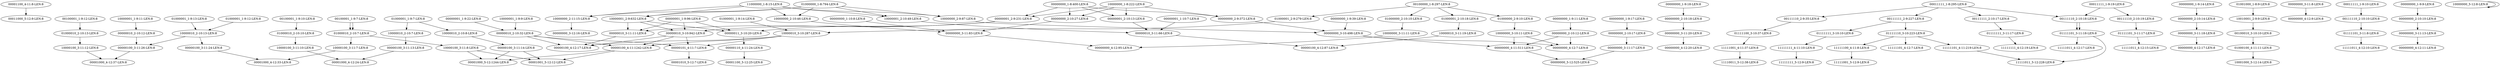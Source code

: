 digraph G {
    "00001100_4-11:8-LEN:8" -> "00011000_5-12:9-LEN:8";
    "01000001_1-9:14-LEN:8" -> "10000010_3-10:287-LEN:8";
    "00000000_3-11:20-LEN:8" -> "00000000_4-12:20-LEN:8";
    "00100001_1-9:10-LEN:8" -> "01000010_2-10:10-LEN:8";
    "01000000_2-10:10-LEN:8" -> "10000000_3-11:11-LEN:8";
    "01000010_2-10:7-LEN:8" -> "10000100_3-11:7-LEN:8";
    "00000100_4-11:1242-LEN:8" -> "00001000_5-12:1244-LEN:8";
    "00000100_4-11:1242-LEN:8" -> "00001001_5-12:12-LEN:8";
    "10000000_3-11:11-LEN:8" -> "00000000_4-12:95-LEN:8";
    "00000010_3-11:66-LEN:8" -> "00000100_4-12:87-LEN:8";
    "11000000_1-8:15-LEN:8" -> "10000000_2-9:87-LEN:8";
    "11000000_1-8:15-LEN:8" -> "10000000_2-10:46-LEN:8";
    "11000000_1-8:15-LEN:8" -> "10000001_2-9:632-LEN:8";
    "11000000_1-8:15-LEN:8" -> "10000001_2-10:49-LEN:8";
    "11000000_1-8:15-LEN:8" -> "10000000_2-11:15-LEN:8";
    "01000001_1-9:7-LEN:8" -> "10000010_2-10:8-LEN:8";
    "00111110_2-9:35-LEN:8" -> "01111100_3-10:37-LEN:8";
    "01000001_1-9:13-LEN:8" -> "10000010_2-10:13-LEN:8";
    "00000000_1-9:17-LEN:8" -> "00000000_2-10:17-LEN:8";
    "11111001_4-11:37-LEN:8" -> "11110011_5-12:38-LEN:8";
    "00000000_1-9:14-LEN:8" -> "00000000_2-10:14-LEN:8";
    "00000001_2-9:231-LEN:8" -> "00000010_3-11:11-LEN:8";
    "00000001_2-9:231-LEN:8" -> "00000010_3-10:942-LEN:8";
    "00000001_2-9:231-LEN:8" -> "00000011_3-10:20-LEN:8";
    "01111110_3-10:223-LEN:8" -> "11111101_4-11:219-LEN:8";
    "01111110_3-10:223-LEN:8" -> "11111100_4-11:8-LEN:8";
    "01111110_3-10:223-LEN:8" -> "11111101_4-12:7-LEN:8";
    "00100001_1-9:12-LEN:8" -> "01000010_2-10:13-LEN:8";
    "00000001_1-10:7-LEN:8" -> "00000010_3-11:66-LEN:8";
    "10000000_1-8:222-LEN:8" -> "00000001_2-9:231-LEN:8";
    "10000000_1-8:222-LEN:8" -> "00000000_2-10:27-LEN:8";
    "10000000_1-8:222-LEN:8" -> "00000000_2-9:372-LEN:8";
    "10000000_1-8:222-LEN:8" -> "00000001_2-10:13-LEN:8";
    "01000000_1-8:794-LEN:8" -> "10000000_2-9:87-LEN:8";
    "01000000_1-8:794-LEN:8" -> "10000000_2-10:46-LEN:8";
    "01000000_1-8:794-LEN:8" -> "10000001_2-9:632-LEN:8";
    "01000000_1-8:794-LEN:8" -> "10000001_2-10:49-LEN:8";
    "01000000_1-8:794-LEN:8" -> "10000000_2-11:15-LEN:8";
    "00000000_2-10:14-LEN:8" -> "00000000_3-11:18-LEN:8";
    "00100010_3-10:10-LEN:8" -> "01000100_4-11:11-LEN:8";
    "10000010_3-11:19-LEN:8" -> "00000100_4-12:87-LEN:8";
    "00011111_1-8:295-LEN:8" -> "00111110_2-9:35-LEN:8";
    "00011111_1-8:295-LEN:8" -> "00111111_2-10:17-LEN:8";
    "00011111_1-8:295-LEN:8" -> "00111111_2-9:227-LEN:8";
    "00011111_1-8:295-LEN:8" -> "00111110_2-10:18-LEN:8";
    "00000001_1-9:96-LEN:8" -> "00000010_3-11:11-LEN:8";
    "00000001_1-9:96-LEN:8" -> "00000010_3-10:942-LEN:8";
    "00000001_1-9:96-LEN:8" -> "00000011_3-10:20-LEN:8";
    "00000000_1-8:400-LEN:8" -> "00000001_2-9:231-LEN:8";
    "00000000_1-8:400-LEN:8" -> "00000000_2-10:27-LEN:8";
    "00000000_1-8:400-LEN:8" -> "00000000_2-9:372-LEN:8";
    "00000000_1-8:400-LEN:8" -> "00000001_2-10:13-LEN:8";
    "01111101_3-11:17-LEN:8" -> "11111011_4-12:15-LEN:8";
    "00000000_3-11:8-LEN:8" -> "00000000_4-12:9-LEN:8";
    "10000000_2-9:87-LEN:8" -> "00000000_3-10:498-LEN:8";
    "00111110_2-10:19-LEN:8" -> "01111101_3-11:17-LEN:8";
    "00000000_3-11:17-LEN:8" -> "00000000_5-12:525-LEN:8";
    "11111101_4-11:219-LEN:8" -> "11111011_5-12:228-LEN:8";
    "01111101_3-11:18-LEN:8" -> "11111011_5-12:228-LEN:8";
    "10000100_3-11:8-LEN:8" -> "00001000_5-12:1244-LEN:8";
    "10000100_3-11:8-LEN:8" -> "00001001_5-12:12-LEN:8";
    "10000000_2-10:46-LEN:8" -> "00000000_3-11:83-LEN:8";
    "00000000_2-10:27-LEN:8" -> "00000000_3-11:83-LEN:8";
    "01000010_2-10:10-LEN:8" -> "10000100_3-11:10-LEN:8";
    "10000010_2-10:7-LEN:8" -> "00000100_3-11:13-LEN:8";
    "10000000_3-10:11-LEN:8" -> "00000000_4-12:7-LEN:8";
    "10000000_3-10:11-LEN:8" -> "00000000_4-11:511-LEN:8";
    "01000001_1-9:7-LEN:8" -> "10000010_2-10:7-LEN:8";
    "01000010_2-10:13-LEN:8" -> "10000100_3-11:12-LEN:8";
    "00100001_1-9:7-LEN:8" -> "01000010_2-10:7-LEN:8";
    "00000010_3-11:11-LEN:8" -> "00000100_4-12:17-LEN:8";
    "00111110_2-10:10-LEN:8" -> "01111101_3-11:8-LEN:8";
    "00000000_2-10:18-LEN:8" -> "00000000_3-11:20-LEN:8";
    "00000000_4-11:511-LEN:8" -> "00000000_5-12:525-LEN:8";
    "00011111_1-9:10-LEN:8" -> "00111110_2-10:10-LEN:8";
    "00000010_3-10:942-LEN:8" -> "00000100_4-11:1242-LEN:8";
    "00000010_3-10:942-LEN:8" -> "00000100_4-12:17-LEN:8";
    "00000010_3-10:942-LEN:8" -> "00000101_4-11:7-LEN:8";
    "00000000_1-9:11-LEN:8" -> "00000000_2-10:12-LEN:8";
    "10000010_3-10:287-LEN:8" -> "00000100_4-11:1242-LEN:8";
    "10000010_3-10:287-LEN:8" -> "00000100_4-12:17-LEN:8";
    "10000010_3-10:287-LEN:8" -> "00000101_4-11:7-LEN:8";
    "00111110_2-10:18-LEN:8" -> "01111101_3-11:18-LEN:8";
    "01000001_2-9:279-LEN:8" -> "10000010_3-10:287-LEN:8";
    "00000000_2-10:12-LEN:8" -> "00000000_4-12:7-LEN:8";
    "00000000_2-10:12-LEN:8" -> "00000000_4-11:511-LEN:8";
    "01000001_1-9:12-LEN:8" -> "10000010_2-10:13-LEN:8";
    "01111101_3-11:8-LEN:8" -> "11111011_4-12:10-LEN:8";
    "10000100_3-11:7-LEN:8" -> "00001000_4-12:33-LEN:8";
    "00111111_2-10:17-LEN:8" -> "01111111_3-11:17-LEN:8";
    "00000101_4-11:7-LEN:8" -> "00001010_5-12:7-LEN:8";
    "01111100_3-10:37-LEN:8" -> "11111001_4-11:37-LEN:8";
    "10000010_2-10:8-LEN:8" -> "00000100_3-11:14-LEN:8";
    "00000000_3-10:498-LEN:8" -> "00000000_4-12:7-LEN:8";
    "00000000_3-10:498-LEN:8" -> "00000000_4-11:511-LEN:8";
    "00000110_4-11:24-LEN:8" -> "00001100_5-12:25-LEN:8";
    "01111101_3-11:18-LEN:8" -> "11111011_4-12:17-LEN:8";
    "00100001_1-9:7-LEN:8" -> "01000010_2-10:7-LEN:8";
    "00111111_2-9:227-LEN:8" -> "01111110_3-10:223-LEN:8";
    "00111111_2-9:227-LEN:8" -> "01111111_3-10:10-LEN:8";
    "10000001_1-9:11-LEN:8" -> "00000010_2-10:12-LEN:8";
    "00100000_1-8:297-LEN:8" -> "01000000_2-10:10-LEN:8";
    "00100000_1-8:297-LEN:8" -> "01000001_2-9:279-LEN:8";
    "00100000_1-8:297-LEN:8" -> "01000001_2-10:18-LEN:8";
    "00100000_1-8:297-LEN:8" -> "01000000_2-9:10-LEN:8";
    "00000000_1-9:9-LEN:8" -> "00000000_2-10:10-LEN:8";
    "00000100_3-11:24-LEN:8" -> "00001000_4-12:33-LEN:8";
    "00000000_2-9:372-LEN:8" -> "00000000_3-10:498-LEN:8";
    "00000000_2-10:10-LEN:8" -> "00000000_3-11:13-LEN:8";
    "01111111_3-10:10-LEN:8" -> "11111111_4-11:10-LEN:8";
    "00000000_1-10:8-LEN:8" -> "00000000_3-11:83-LEN:8";
    "00000100_3-11:13-LEN:8" -> "00001000_4-12:24-LEN:8";
    "01111111_3-11:17-LEN:8" -> "11111111_4-12:19-LEN:8";
    "10000100_3-11:10-LEN:8" -> "00001000_4-12:24-LEN:8";
    "00000000_3-11:13-LEN:8" -> "00000000_4-12:11-LEN:8";
    "01000001_2-10:18-LEN:8" -> "10000010_3-11:19-LEN:8";
    "00000000_1-9:39-LEN:8" -> "00000000_3-10:498-LEN:8";
    "00000000_3-11:18-LEN:8" -> "00000000_4-12:17-LEN:8";
    "10000100_3-11:12-LEN:8" -> "00001000_4-12:37-LEN:8";
    "10000001_1-9:9-LEN:8" -> "00000010_2-10:32-LEN:8";
    "11111100_4-11:8-LEN:8" -> "11111001_5-12:9-LEN:8";
    "01000100_4-11:11-LEN:8" -> "10001000_5-12:14-LEN:8";
    "00000100_3-11:14-LEN:8" -> "00001000_5-12:1244-LEN:8";
    "00000100_3-11:14-LEN:8" -> "00001001_5-12:12-LEN:8";
    "00011111_1-9:19-LEN:8" -> "00111110_2-10:18-LEN:8";
    "11111111_4-11:10-LEN:8" -> "11111111_5-12:9-LEN:8";
    "10000010_2-10:13-LEN:8" -> "00000100_3-11:24-LEN:8";
    "01001000_1-8:9-LEN:8" -> "10010001_2-9:9-LEN:8";
    "10000010_2-10:13-LEN:8" -> "00000100_3-11:26-LEN:8";
    "10000001_2-9:632-LEN:8" -> "00000010_3-11:11-LEN:8";
    "10000001_2-9:632-LEN:8" -> "00000010_3-10:942-LEN:8";
    "10000001_2-9:632-LEN:8" -> "00000011_3-10:20-LEN:8";
    "10010001_2-9:9-LEN:8" -> "00100010_3-10:10-LEN:8";
    "01000000_2-9:10-LEN:8" -> "10000000_3-10:11-LEN:8";
    "00000011_3-10:20-LEN:8" -> "00000110_4-11:24-LEN:8";
    "00000001_1-9:22-LEN:8" -> "00000010_2-10:32-LEN:8";
    "00000010_2-10:32-LEN:8" -> "00000100_4-11:1242-LEN:8";
    "00000010_2-10:32-LEN:8" -> "00000100_4-12:17-LEN:8";
    "00000010_2-10:32-LEN:8" -> "00000101_4-11:7-LEN:8";
    "00000000_2-10:17-LEN:8" -> "00000000_3-11:17-LEN:8";
    "10000000_5-12:8-LEN:8" -> "10000000_5-12:8-LEN:8";
    "10000001_2-10:49-LEN:8" -> "00000010_3-11:66-LEN:8";
    "00111110_2-10:18-LEN:8" -> "01111101_3-11:18-LEN:8";
    "00000000_1-9:18-LEN:8" -> "00000000_2-10:18-LEN:8";
    "00000100_3-11:26-LEN:8" -> "00001000_4-12:37-LEN:8";
    "00000000_3-11:83-LEN:8" -> "00000000_4-12:95-LEN:8";
    "00000001_2-10:13-LEN:8" -> "00000010_3-11:66-LEN:8";
    "00011111_1-9:19-LEN:8" -> "00111110_2-10:19-LEN:8";
    "10000000_2-11:15-LEN:8" -> "00000000_3-12:16-LEN:8";
    "00000010_2-10:12-LEN:8" -> "00000100_3-11:26-LEN:8";
    "01000010_2-10:7-LEN:8" -> "10000100_3-11:8-LEN:8";
}
